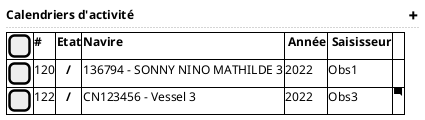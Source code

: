 @startsalt
{
  <b>Calendriers d'activité                                                                                        <&plus>
  ..
	{#

     [  ] | <b># | <b>Etat | <b>Navire   | <b> Année | <b> Saisisseur | .
     [  ] | 120 | <b>   / | 136794 - SONNY NINO MATHILDE 3 | 2022 | Obs1 | .
     [  ] | 122 | <b>   / | CN123456 - Vessel 3 | 2022 | Obs3 | <&comment-square>
    }

}
@endsalt